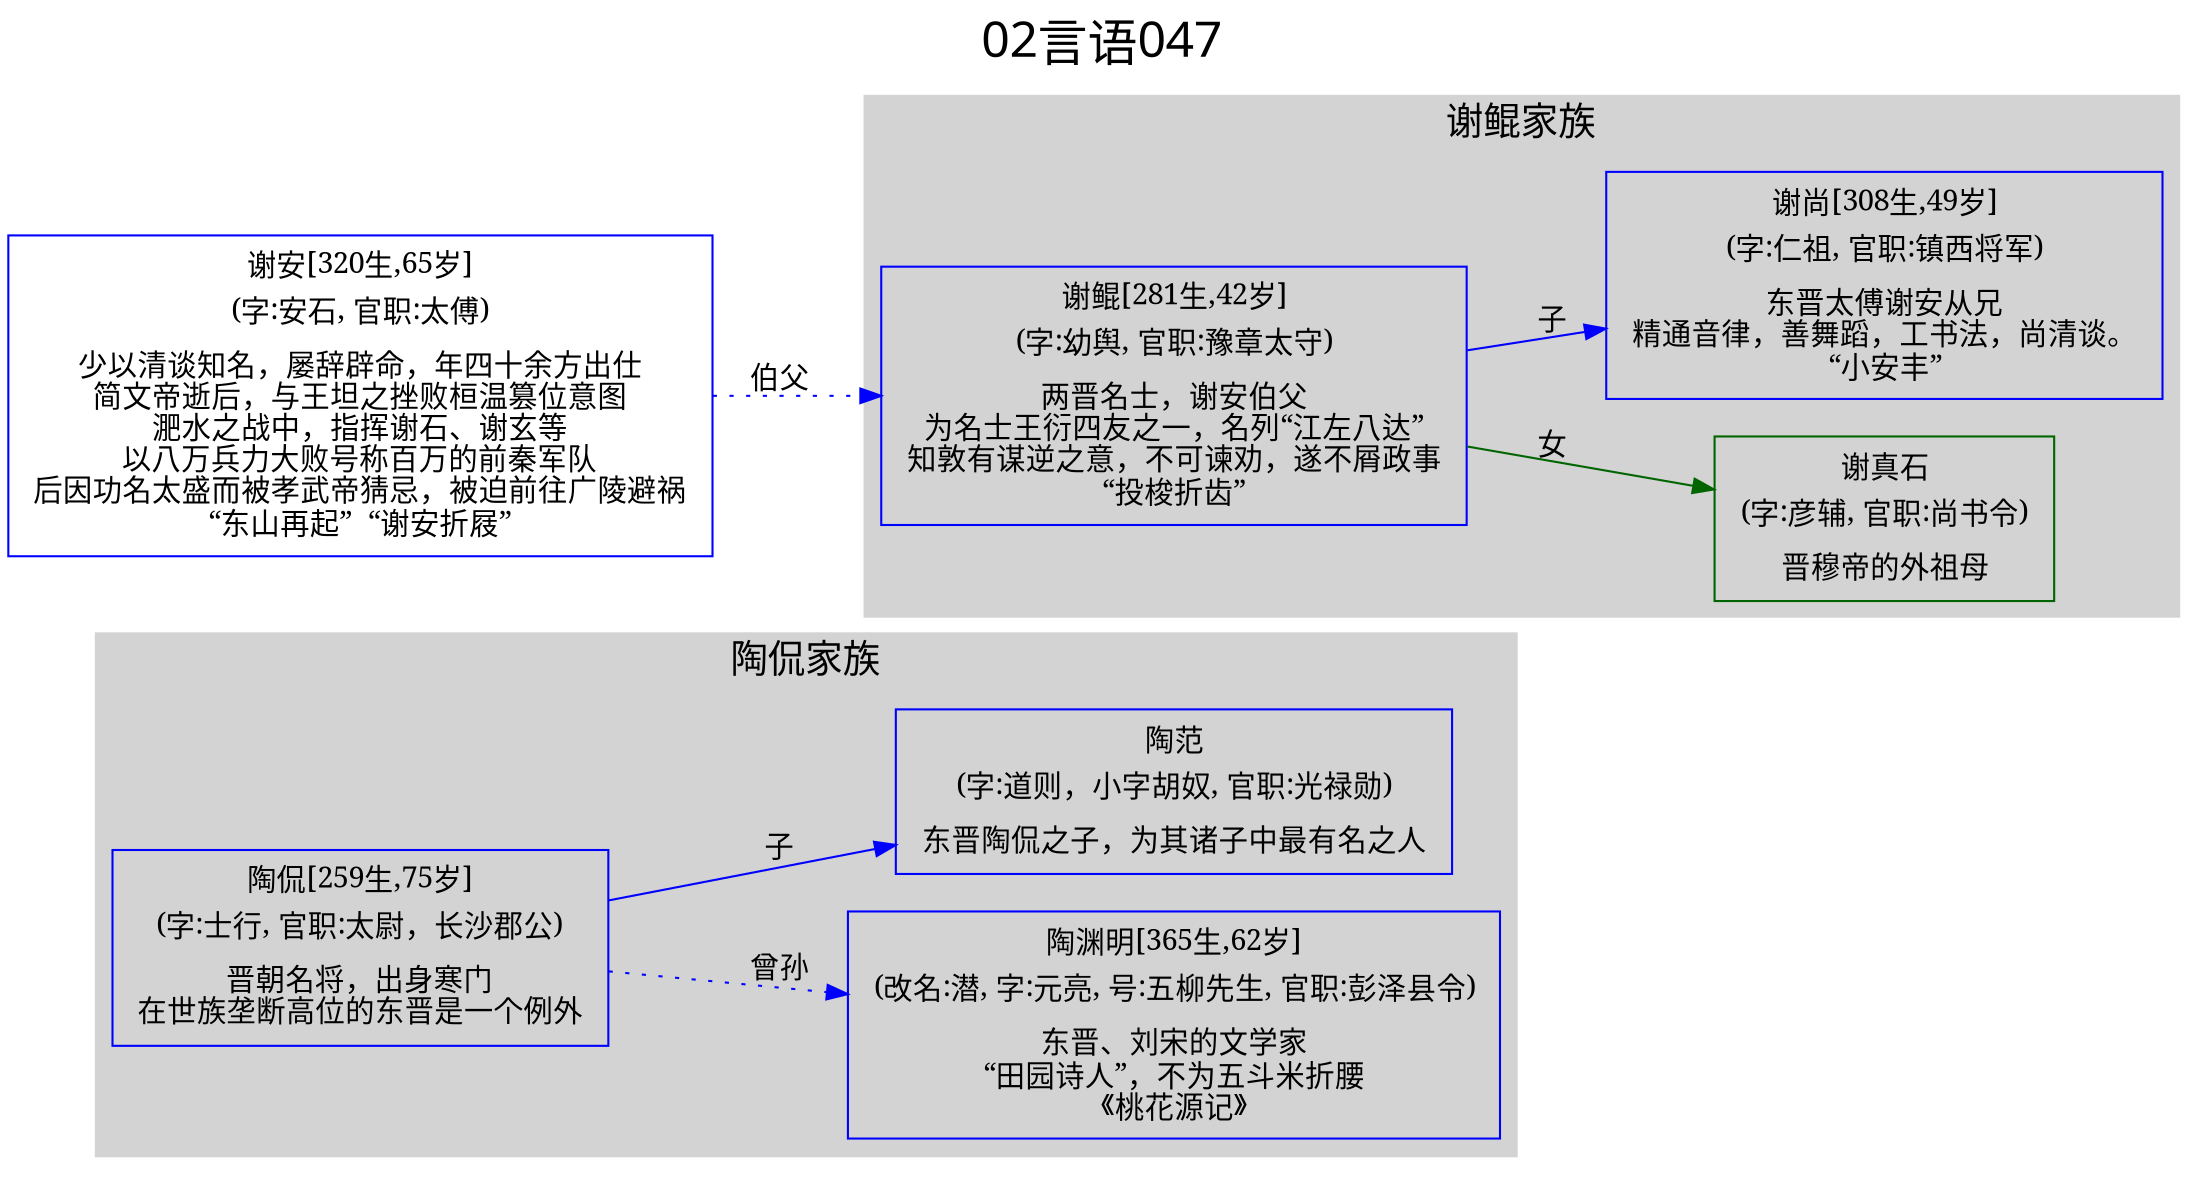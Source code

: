 
digraph
{
	rankdir = "LR";
	ranksep = 0.5;
	label = "02言语047";
	labelloc = "t";
	fontsize = "24";
	fontname = "SimHei";

	graph [style="filled", color="lightgrey"];
	node [fontname="SimSun"];
	edge [fontname="SimSun"];

	陶侃 [shape="box", color="blue", label=<<table border="0" cellborder="0"><tr><td>陶侃[259生,75岁]</td></tr><tr><td>(字:士行, 官职:太尉，长沙郡公)</td></tr><tr><td></td></tr><tr><td>晋朝名将，出身寒门<br/>在世族垄断高位的东晋是一个例外<br/></td></tr></table>>];
	陶渊明 [shape="box", color="blue", label=<<table border="0" cellborder="0"><tr><td>陶渊明[365生,62岁]</td></tr><tr><td>(改名:潜, 字:元亮, 号:五柳先生, 官职:彭泽县令)</td></tr><tr><td></td></tr><tr><td>东晋、刘宋的文学家<br/>“田园诗人”，不为五斗米折腰<br/>《桃花源记》<br/></td></tr></table>>];
	陶范 [shape="box", color="blue", label=<<table border="0" cellborder="0"><tr><td>陶范</td></tr><tr><td>(字:道则，小字胡奴, 官职:光禄勋)</td></tr><tr><td></td></tr><tr><td>东晋陶侃之子，为其诸子中最有名之人<br/></td></tr></table>>];
	谢鲲 [shape="box", color="blue", label=<<table border="0" cellborder="0"><tr><td>谢鲲[281生,42岁]</td></tr><tr><td>(字:幼舆, 官职:豫章太守)</td></tr><tr><td></td></tr><tr><td>两晋名士，谢安伯父<br/>为名士王衍四友之一，名列“江左八达”<br/>知敦有谋逆之意，不可谏劝，遂不屑政事<br/>“投梭折齿”<br/></td></tr></table>>];
	谢真石 [shape="box", color="darkgreen", label=<<table border="0" cellborder="0"><tr><td>谢真石</td></tr><tr><td>(字:彦辅, 官职:尚书令)</td></tr><tr><td></td></tr><tr><td>晋穆帝的外祖母<br/></td></tr></table>>];
	谢尚 [shape="box", color="blue", label=<<table border="0" cellborder="0"><tr><td>谢尚[308生,49岁]</td></tr><tr><td>(字:仁祖, 官职:镇西将军)</td></tr><tr><td></td></tr><tr><td>东晋太傅谢安从兄<br/>精通音律，善舞蹈，工书法，尚清谈。<br/>“小安丰”<br/></td></tr></table>>];
	谢安 [shape="box", color="blue", label=<<table border="0" cellborder="0"><tr><td>谢安[320生,65岁]</td></tr><tr><td>(字:安石, 官职:太傅)</td></tr><tr><td></td></tr><tr><td>少以清谈知名，屡辞辟命，年四十余方出仕<br/>简文帝逝后，与王坦之挫败桓温篡位意图<br/>淝水之战中，指挥谢石、谢玄等<br/>以八万兵力大败号称百万的前秦军队<br/>后因功名太盛而被孝武帝猜忌，被迫前往广陵避祸<br/>“东山再起”  “谢安折屐”<br/></td></tr></table>>];

	陶侃 -> 陶范 [label="子", style=solid, color="blue"];
	陶侃 -> 陶渊明 [label="曾孙", style=dotted, color="blue"];
	谢鲲 -> 谢尚 [label="子", style=solid, color="blue"];
	谢鲲 -> 谢真石 [label="女", style=solid, color="darkgreen"];
	谢安 -> 谢鲲 [label="伯父", style=dotted, color="blue"];


	subgraph "cluster_陶侃"
	{
		fontsize="18";
		label="陶侃家族";
		陶侃;陶渊明;陶范;陶侃;
	}

	subgraph "cluster_谢鲲"
	{
		fontsize="18";
		label="谢鲲家族";
		谢鲲;谢真石;谢尚;
	}

}

